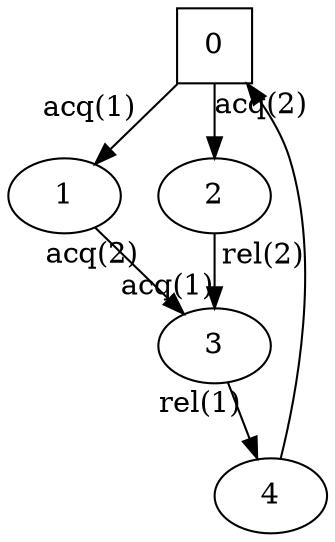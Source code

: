 digraph Bacon{
0 [shape=square];
1;
2;
3;
4;
0 -> 1 [xlabel="acq(1)"];
1 -> 3 [xlabel="acq(2)"];
0 -> 2 [xlabel="acq(2)"];
2 -> 3 [xlabel="acq(1)"];
3 -> 4 [xlabel="rel(1)"];
4 -> 0 [xlabel="rel(2)"];
}